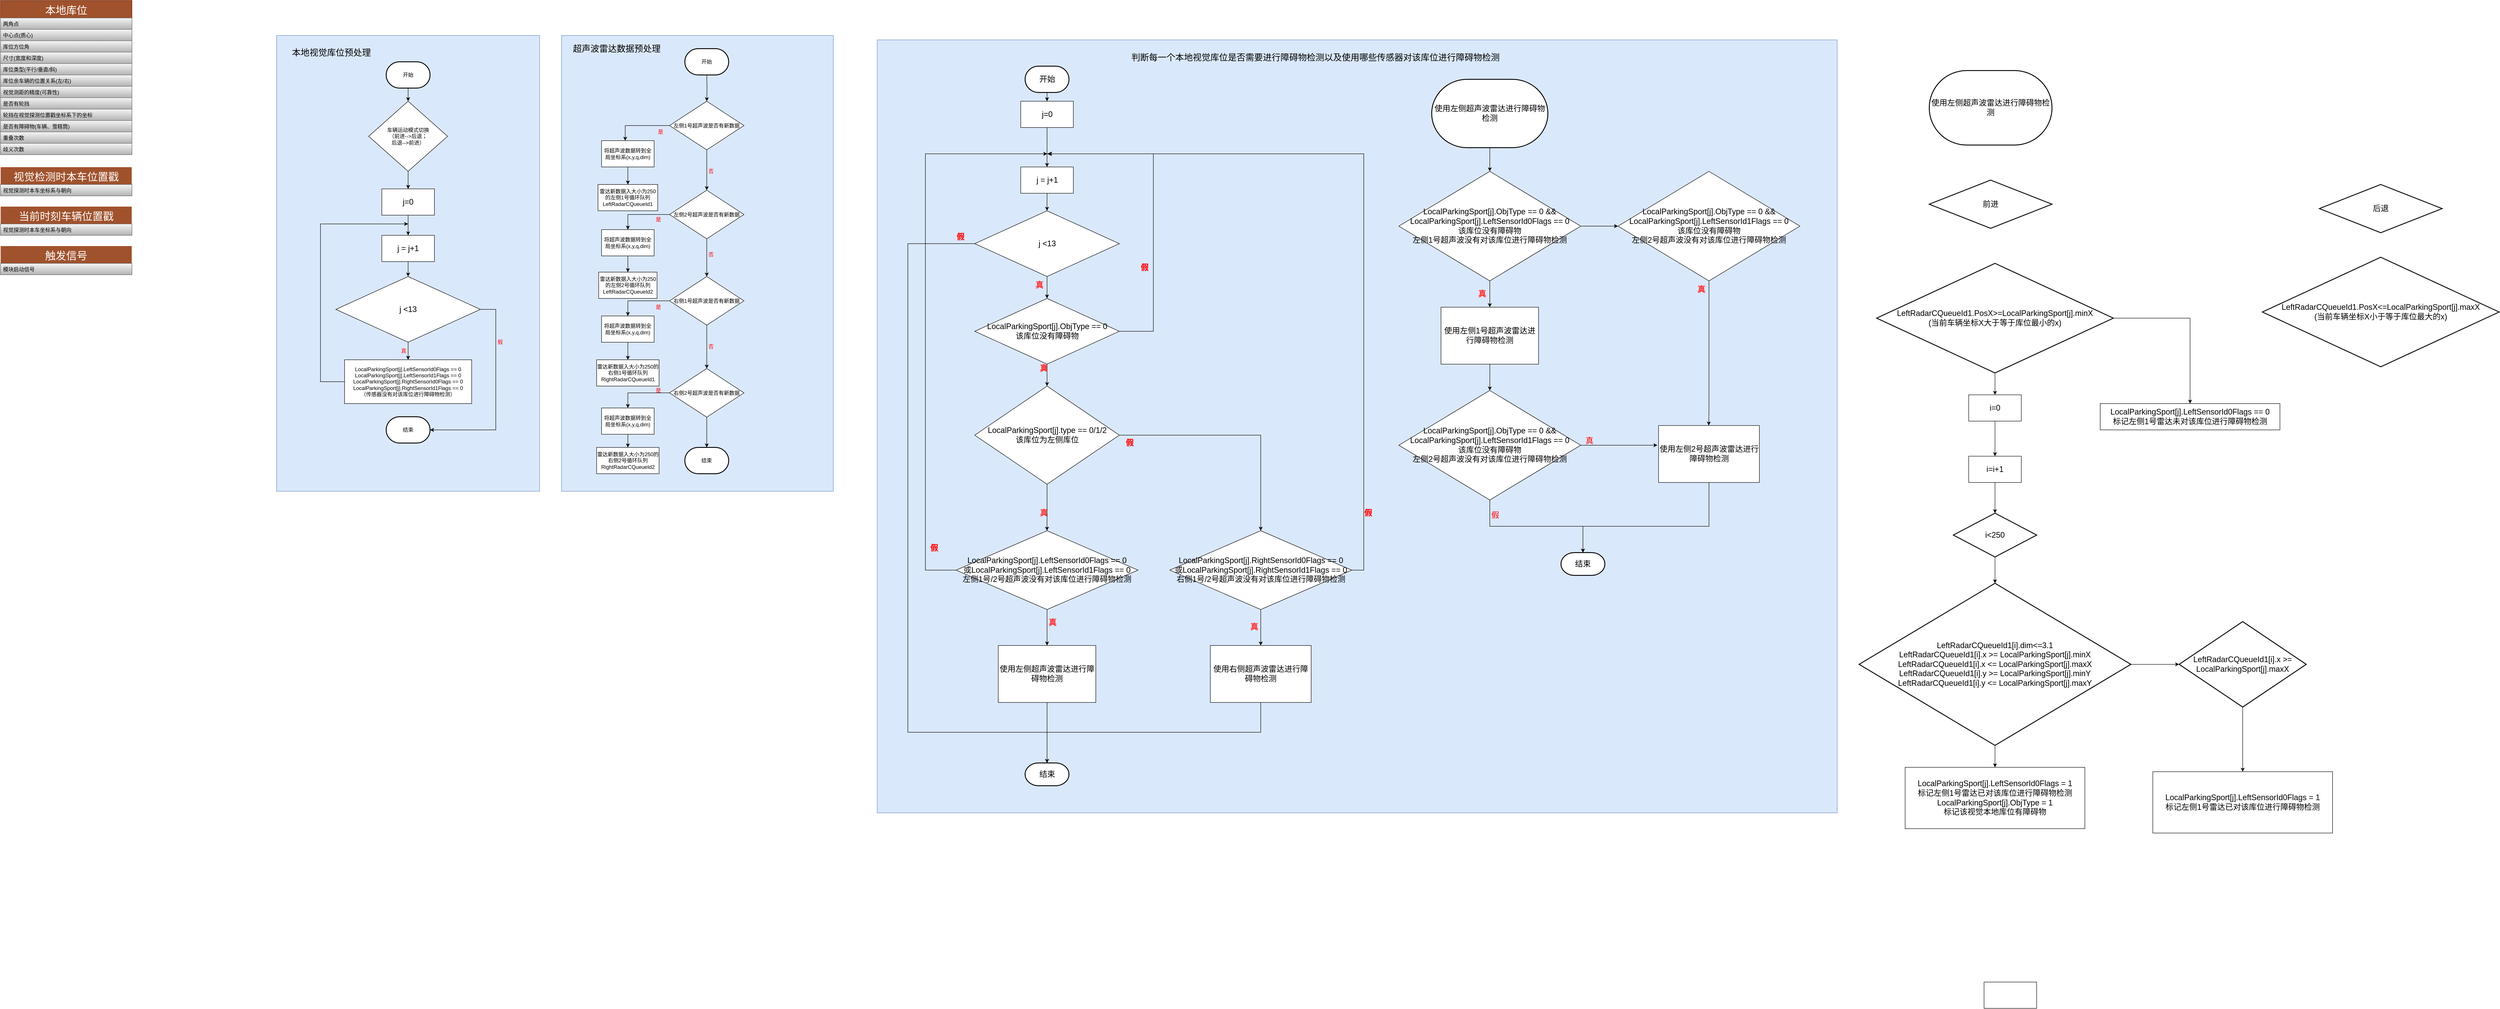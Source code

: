 <mxfile version="15.2.9" type="github">
  <diagram id="7hQzBCkBdU_H9w4rOh0N" name="第 1 页">
    <mxGraphModel dx="1997" dy="1017" grid="1" gridSize="10" guides="1" tooltips="1" connect="1" arrows="1" fold="1" page="1" pageScale="1" pageWidth="5000" pageHeight="1000" math="0" shadow="0">
      <root>
        <mxCell id="0" />
        <mxCell id="1" parent="0" />
        <mxCell id="37CJagWb4j1WNpY-bCI--20" value="" style="rounded=0;whiteSpace=wrap;html=1;fillColor=#dae8fc;strokeColor=#6c8ebf;" vertex="1" parent="1">
          <mxGeometry x="670" y="120" width="600" height="1040" as="geometry" />
        </mxCell>
        <mxCell id="VgWYN8n7LNtqtZWlq0ul-239" value="" style="rounded=0;whiteSpace=wrap;html=1;fontSize=18;fillColor=#dae8fc;strokeColor=#6c8ebf;" parent="1" vertex="1">
          <mxGeometry x="2040" y="130" width="2190" height="1764" as="geometry" />
        </mxCell>
        <mxCell id="jrK2h-31VooN953HkJox-1" value="本地库位" style="swimlane;fontStyle=0;childLayout=stackLayout;horizontal=1;startSize=40;horizontalStack=0;resizeParent=1;resizeParentMax=0;resizeLast=0;collapsible=1;marginBottom=0;fontSize=24;fillColor=#a0522d;strokeColor=#6D1F00;fontColor=#ffffff;" parent="1" vertex="1">
          <mxGeometry x="40" y="40" width="300" height="352" as="geometry" />
        </mxCell>
        <mxCell id="jrK2h-31VooN953HkJox-3" value="两角点" style="text;strokeColor=#666666;fillColor=#f5f5f5;align=left;verticalAlign=top;spacingLeft=4;spacingRight=4;overflow=hidden;rotatable=0;points=[[0,0.5],[1,0.5]];portConstraint=eastwest;gradientColor=#b3b3b3;" parent="jrK2h-31VooN953HkJox-1" vertex="1">
          <mxGeometry y="40" width="300" height="26" as="geometry" />
        </mxCell>
        <mxCell id="jrK2h-31VooN953HkJox-7" value="中心点(质心)" style="text;strokeColor=#666666;fillColor=#f5f5f5;align=left;verticalAlign=top;spacingLeft=4;spacingRight=4;overflow=hidden;rotatable=0;points=[[0,0.5],[1,0.5]];portConstraint=eastwest;gradientColor=#b3b3b3;" parent="jrK2h-31VooN953HkJox-1" vertex="1">
          <mxGeometry y="66" width="300" height="26" as="geometry" />
        </mxCell>
        <mxCell id="jrK2h-31VooN953HkJox-8" value="库位方位角" style="text;strokeColor=#666666;fillColor=#f5f5f5;align=left;verticalAlign=top;spacingLeft=4;spacingRight=4;overflow=hidden;rotatable=0;points=[[0,0.5],[1,0.5]];portConstraint=eastwest;gradientColor=#b3b3b3;" parent="jrK2h-31VooN953HkJox-1" vertex="1">
          <mxGeometry y="92" width="300" height="26" as="geometry" />
        </mxCell>
        <mxCell id="jrK2h-31VooN953HkJox-9" value="尺寸(宽度和深度)" style="text;strokeColor=#666666;fillColor=#f5f5f5;align=left;verticalAlign=top;spacingLeft=4;spacingRight=4;overflow=hidden;rotatable=0;points=[[0,0.5],[1,0.5]];portConstraint=eastwest;gradientColor=#b3b3b3;" parent="jrK2h-31VooN953HkJox-1" vertex="1">
          <mxGeometry y="118" width="300" height="26" as="geometry" />
        </mxCell>
        <mxCell id="jrK2h-31VooN953HkJox-10" value="库位类型(平行/垂直/斜)" style="text;strokeColor=#666666;fillColor=#f5f5f5;align=left;verticalAlign=top;spacingLeft=4;spacingRight=4;overflow=hidden;rotatable=0;points=[[0,0.5],[1,0.5]];portConstraint=eastwest;gradientColor=#b3b3b3;" parent="jrK2h-31VooN953HkJox-1" vertex="1">
          <mxGeometry y="144" width="300" height="26" as="geometry" />
        </mxCell>
        <mxCell id="jrK2h-31VooN953HkJox-11" value="库位余车辆的位置关系(左/右)" style="text;strokeColor=#666666;fillColor=#f5f5f5;align=left;verticalAlign=top;spacingLeft=4;spacingRight=4;overflow=hidden;rotatable=0;points=[[0,0.5],[1,0.5]];portConstraint=eastwest;gradientColor=#b3b3b3;" parent="jrK2h-31VooN953HkJox-1" vertex="1">
          <mxGeometry y="170" width="300" height="26" as="geometry" />
        </mxCell>
        <mxCell id="jrK2h-31VooN953HkJox-12" value="视觉测距的精度(可靠性)" style="text;strokeColor=#666666;fillColor=#f5f5f5;align=left;verticalAlign=top;spacingLeft=4;spacingRight=4;overflow=hidden;rotatable=0;points=[[0,0.5],[1,0.5]];portConstraint=eastwest;gradientColor=#b3b3b3;" parent="jrK2h-31VooN953HkJox-1" vertex="1">
          <mxGeometry y="196" width="300" height="26" as="geometry" />
        </mxCell>
        <mxCell id="jrK2h-31VooN953HkJox-13" value="是否有轮挡" style="text;strokeColor=#666666;fillColor=#f5f5f5;align=left;verticalAlign=top;spacingLeft=4;spacingRight=4;overflow=hidden;rotatable=0;points=[[0,0.5],[1,0.5]];portConstraint=eastwest;gradientColor=#b3b3b3;" parent="jrK2h-31VooN953HkJox-1" vertex="1">
          <mxGeometry y="222" width="300" height="26" as="geometry" />
        </mxCell>
        <mxCell id="jrK2h-31VooN953HkJox-14" value="轮挡在视觉探测位置戳坐标系下的坐标" style="text;strokeColor=#666666;fillColor=#f5f5f5;align=left;verticalAlign=top;spacingLeft=4;spacingRight=4;overflow=hidden;rotatable=0;points=[[0,0.5],[1,0.5]];portConstraint=eastwest;gradientColor=#b3b3b3;" parent="jrK2h-31VooN953HkJox-1" vertex="1">
          <mxGeometry y="248" width="300" height="26" as="geometry" />
        </mxCell>
        <mxCell id="jrK2h-31VooN953HkJox-15" value="是否有障碍物(车辆、雪糕筒)" style="text;strokeColor=#666666;fillColor=#f5f5f5;align=left;verticalAlign=top;spacingLeft=4;spacingRight=4;overflow=hidden;rotatable=0;points=[[0,0.5],[1,0.5]];portConstraint=eastwest;gradientColor=#b3b3b3;" parent="jrK2h-31VooN953HkJox-1" vertex="1">
          <mxGeometry y="274" width="300" height="26" as="geometry" />
        </mxCell>
        <mxCell id="jrK2h-31VooN953HkJox-16" value="重叠次数" style="text;strokeColor=#666666;fillColor=#f5f5f5;align=left;verticalAlign=top;spacingLeft=4;spacingRight=4;overflow=hidden;rotatable=0;points=[[0,0.5],[1,0.5]];portConstraint=eastwest;gradientColor=#b3b3b3;" parent="jrK2h-31VooN953HkJox-1" vertex="1">
          <mxGeometry y="300" width="300" height="26" as="geometry" />
        </mxCell>
        <mxCell id="jrK2h-31VooN953HkJox-4" value="歧义次数" style="text;strokeColor=#666666;fillColor=#f5f5f5;align=left;verticalAlign=top;spacingLeft=4;spacingRight=4;overflow=hidden;rotatable=0;points=[[0,0.5],[1,0.5]];portConstraint=eastwest;gradientColor=#b3b3b3;" parent="jrK2h-31VooN953HkJox-1" vertex="1">
          <mxGeometry y="326" width="300" height="26" as="geometry" />
        </mxCell>
        <mxCell id="jrK2h-31VooN953HkJox-17" value="视觉检测时本车位置戳" style="swimlane;fontStyle=0;childLayout=stackLayout;horizontal=1;startSize=40;horizontalStack=0;resizeParent=1;resizeParentMax=0;resizeLast=0;collapsible=1;marginBottom=0;fontSize=24;fillColor=#A0522D;strokeColor=#FFFFFF;fontColor=#FFFFFF;" parent="1" vertex="1">
          <mxGeometry x="40" y="420" width="300" height="66" as="geometry" />
        </mxCell>
        <mxCell id="jrK2h-31VooN953HkJox-18" value="视觉探测时本车坐标系与朝向" style="text;strokeColor=#666666;fillColor=#f5f5f5;align=left;verticalAlign=top;spacingLeft=4;spacingRight=4;overflow=hidden;rotatable=0;points=[[0,0.5],[1,0.5]];portConstraint=eastwest;gradientColor=#b3b3b3;" parent="jrK2h-31VooN953HkJox-17" vertex="1">
          <mxGeometry y="40" width="300" height="26" as="geometry" />
        </mxCell>
        <mxCell id="jrK2h-31VooN953HkJox-21" value="当前时刻车辆位置戳" style="swimlane;fontStyle=0;childLayout=stackLayout;horizontal=1;startSize=40;horizontalStack=0;resizeParent=1;resizeParentMax=0;resizeLast=0;collapsible=1;marginBottom=0;fontSize=24;fillColor=#A0522D;strokeColor=#FFFFFF;fontColor=#FFFFFF;" parent="1" vertex="1">
          <mxGeometry x="40" y="510" width="300" height="66" as="geometry" />
        </mxCell>
        <mxCell id="jrK2h-31VooN953HkJox-22" value="视觉探测时本车坐标系与朝向" style="text;strokeColor=#666666;fillColor=#f5f5f5;align=left;verticalAlign=top;spacingLeft=4;spacingRight=4;overflow=hidden;rotatable=0;points=[[0,0.5],[1,0.5]];portConstraint=eastwest;gradientColor=#b3b3b3;" parent="jrK2h-31VooN953HkJox-21" vertex="1">
          <mxGeometry y="40" width="300" height="26" as="geometry" />
        </mxCell>
        <mxCell id="jrK2h-31VooN953HkJox-23" value="触发信号" style="swimlane;fontStyle=0;childLayout=stackLayout;horizontal=1;startSize=40;horizontalStack=0;resizeParent=1;resizeParentMax=0;resizeLast=0;collapsible=1;marginBottom=0;fontSize=24;fillColor=#A0522D;strokeColor=#FFFFFF;fontColor=#FFFFFF;" parent="1" vertex="1">
          <mxGeometry x="40" y="600" width="300" height="66" as="geometry" />
        </mxCell>
        <mxCell id="jrK2h-31VooN953HkJox-24" value="模块启动信号" style="text;strokeColor=#666666;fillColor=#f5f5f5;align=left;verticalAlign=top;spacingLeft=4;spacingRight=4;overflow=hidden;rotatable=0;points=[[0,0.5],[1,0.5]];portConstraint=eastwest;gradientColor=#b3b3b3;" parent="jrK2h-31VooN953HkJox-23" vertex="1">
          <mxGeometry y="40" width="300" height="26" as="geometry" />
        </mxCell>
        <mxCell id="VgWYN8n7LNtqtZWlq0ul-52" value="" style="group" parent="1" vertex="1" connectable="0">
          <mxGeometry x="1320" y="120" width="620" height="1040" as="geometry" />
        </mxCell>
        <mxCell id="VgWYN8n7LNtqtZWlq0ul-50" value="" style="rounded=0;whiteSpace=wrap;html=1;fillColor=#dae8fc;strokeColor=#6c8ebf;" parent="VgWYN8n7LNtqtZWlq0ul-52" vertex="1">
          <mxGeometry width="620" height="1040" as="geometry" />
        </mxCell>
        <mxCell id="VgWYN8n7LNtqtZWlq0ul-49" value="" style="group" parent="VgWYN8n7LNtqtZWlq0ul-52" vertex="1" connectable="0">
          <mxGeometry x="70" y="30" width="346.25" height="970" as="geometry" />
        </mxCell>
        <mxCell id="VgWYN8n7LNtqtZWlq0ul-3" style="edgeStyle=orthogonalEdgeStyle;rounded=0;orthogonalLoop=1;jettySize=auto;html=1;" parent="VgWYN8n7LNtqtZWlq0ul-49" target="VgWYN8n7LNtqtZWlq0ul-2" edge="1">
          <mxGeometry relative="1" as="geometry">
            <mxPoint x="261.25" y="58" as="sourcePoint" />
          </mxGeometry>
        </mxCell>
        <mxCell id="VgWYN8n7LNtqtZWlq0ul-2" value="左侧1号超声波是否有新数据" style="rhombus;whiteSpace=wrap;html=1;" parent="VgWYN8n7LNtqtZWlq0ul-49" vertex="1">
          <mxGeometry x="176.25" y="120" width="170" height="111" as="geometry" />
        </mxCell>
        <mxCell id="VgWYN8n7LNtqtZWlq0ul-4" value="将超声波数据转到全局坐标系(x,y,q,dim)" style="rounded=0;whiteSpace=wrap;html=1;" parent="VgWYN8n7LNtqtZWlq0ul-49" vertex="1">
          <mxGeometry x="21.25" y="210" width="120" height="60" as="geometry" />
        </mxCell>
        <mxCell id="VgWYN8n7LNtqtZWlq0ul-5" style="edgeStyle=orthogonalEdgeStyle;rounded=0;orthogonalLoop=1;jettySize=auto;html=1;entryX=0.45;entryY=0.001;entryDx=0;entryDy=0;entryPerimeter=0;" parent="VgWYN8n7LNtqtZWlq0ul-49" source="VgWYN8n7LNtqtZWlq0ul-2" target="VgWYN8n7LNtqtZWlq0ul-4" edge="1">
          <mxGeometry relative="1" as="geometry" />
        </mxCell>
        <mxCell id="VgWYN8n7LNtqtZWlq0ul-12" value="左侧2号超声波是否有新数据" style="rhombus;whiteSpace=wrap;html=1;" parent="VgWYN8n7LNtqtZWlq0ul-49" vertex="1">
          <mxGeometry x="176.25" y="323" width="170" height="111" as="geometry" />
        </mxCell>
        <mxCell id="VgWYN8n7LNtqtZWlq0ul-16" style="edgeStyle=orthogonalEdgeStyle;rounded=0;orthogonalLoop=1;jettySize=auto;html=1;" parent="VgWYN8n7LNtqtZWlq0ul-49" source="VgWYN8n7LNtqtZWlq0ul-2" target="VgWYN8n7LNtqtZWlq0ul-12" edge="1">
          <mxGeometry relative="1" as="geometry" />
        </mxCell>
        <mxCell id="VgWYN8n7LNtqtZWlq0ul-14" value="将超声波数据转到全局坐标系(x,y,q,dim)" style="rounded=0;whiteSpace=wrap;html=1;" parent="VgWYN8n7LNtqtZWlq0ul-49" vertex="1">
          <mxGeometry x="21.25" y="413" width="120" height="60" as="geometry" />
        </mxCell>
        <mxCell id="VgWYN8n7LNtqtZWlq0ul-17" style="edgeStyle=orthogonalEdgeStyle;rounded=0;orthogonalLoop=1;jettySize=auto;html=1;entryX=0.5;entryY=0;entryDx=0;entryDy=0;" parent="VgWYN8n7LNtqtZWlq0ul-49" source="VgWYN8n7LNtqtZWlq0ul-12" target="VgWYN8n7LNtqtZWlq0ul-14" edge="1">
          <mxGeometry relative="1" as="geometry" />
        </mxCell>
        <mxCell id="VgWYN8n7LNtqtZWlq0ul-21" value="将超声波数据转到全局坐标系(x,y,q,dim)" style="rounded=0;whiteSpace=wrap;html=1;" parent="VgWYN8n7LNtqtZWlq0ul-49" vertex="1">
          <mxGeometry x="21.25" y="610" width="120" height="60" as="geometry" />
        </mxCell>
        <mxCell id="VgWYN8n7LNtqtZWlq0ul-23" value="右侧1号超声波是否有新数据" style="rhombus;whiteSpace=wrap;html=1;" parent="VgWYN8n7LNtqtZWlq0ul-49" vertex="1">
          <mxGeometry x="176.25" y="520" width="170" height="111" as="geometry" />
        </mxCell>
        <mxCell id="VgWYN8n7LNtqtZWlq0ul-24" style="edgeStyle=orthogonalEdgeStyle;rounded=0;orthogonalLoop=1;jettySize=auto;html=1;entryX=0.5;entryY=0;entryDx=0;entryDy=0;" parent="VgWYN8n7LNtqtZWlq0ul-49" source="VgWYN8n7LNtqtZWlq0ul-12" target="VgWYN8n7LNtqtZWlq0ul-23" edge="1">
          <mxGeometry relative="1" as="geometry" />
        </mxCell>
        <mxCell id="VgWYN8n7LNtqtZWlq0ul-19" style="edgeStyle=orthogonalEdgeStyle;rounded=0;orthogonalLoop=1;jettySize=auto;html=1;entryX=0.5;entryY=0;entryDx=0;entryDy=0;" parent="VgWYN8n7LNtqtZWlq0ul-49" source="VgWYN8n7LNtqtZWlq0ul-23" target="VgWYN8n7LNtqtZWlq0ul-21" edge="1">
          <mxGeometry relative="1" as="geometry" />
        </mxCell>
        <mxCell id="VgWYN8n7LNtqtZWlq0ul-28" value="将超声波数据转到全局坐标系(x,y,q,dim)" style="rounded=0;whiteSpace=wrap;html=1;" parent="VgWYN8n7LNtqtZWlq0ul-49" vertex="1">
          <mxGeometry x="21.25" y="820" width="120" height="60" as="geometry" />
        </mxCell>
        <mxCell id="VgWYN8n7LNtqtZWlq0ul-30" value="右侧2号超声波是否有新数据" style="rhombus;whiteSpace=wrap;html=1;" parent="VgWYN8n7LNtqtZWlq0ul-49" vertex="1">
          <mxGeometry x="176.25" y="730" width="170" height="111" as="geometry" />
        </mxCell>
        <mxCell id="VgWYN8n7LNtqtZWlq0ul-31" style="edgeStyle=orthogonalEdgeStyle;rounded=0;orthogonalLoop=1;jettySize=auto;html=1;entryX=0.5;entryY=0;entryDx=0;entryDy=0;" parent="VgWYN8n7LNtqtZWlq0ul-49" source="VgWYN8n7LNtqtZWlq0ul-23" target="VgWYN8n7LNtqtZWlq0ul-30" edge="1">
          <mxGeometry relative="1" as="geometry" />
        </mxCell>
        <mxCell id="VgWYN8n7LNtqtZWlq0ul-26" style="edgeStyle=orthogonalEdgeStyle;rounded=0;orthogonalLoop=1;jettySize=auto;html=1;entryX=0.5;entryY=0;entryDx=0;entryDy=0;" parent="VgWYN8n7LNtqtZWlq0ul-49" source="VgWYN8n7LNtqtZWlq0ul-30" target="VgWYN8n7LNtqtZWlq0ul-28" edge="1">
          <mxGeometry relative="1" as="geometry" />
        </mxCell>
        <mxCell id="VgWYN8n7LNtqtZWlq0ul-32" value="&lt;font color=&quot;#FF0000&quot;&gt;是&lt;/font&gt;" style="text;html=1;strokeColor=none;fillColor=none;align=center;verticalAlign=middle;whiteSpace=wrap;rounded=0;" parent="VgWYN8n7LNtqtZWlq0ul-49" vertex="1">
          <mxGeometry x="131.25" y="770" width="40" height="20" as="geometry" />
        </mxCell>
        <mxCell id="VgWYN8n7LNtqtZWlq0ul-34" value="&lt;font color=&quot;#FF0000&quot;&gt;是&lt;/font&gt;" style="text;html=1;strokeColor=none;fillColor=none;align=center;verticalAlign=middle;whiteSpace=wrap;rounded=0;" parent="VgWYN8n7LNtqtZWlq0ul-49" vertex="1">
          <mxGeometry x="131.25" y="580" width="40" height="20" as="geometry" />
        </mxCell>
        <mxCell id="VgWYN8n7LNtqtZWlq0ul-35" value="&lt;font color=&quot;#FF0000&quot;&gt;是&lt;/font&gt;" style="text;html=1;strokeColor=none;fillColor=none;align=center;verticalAlign=middle;whiteSpace=wrap;rounded=0;" parent="VgWYN8n7LNtqtZWlq0ul-49" vertex="1">
          <mxGeometry x="131.25" y="380" width="40" height="20" as="geometry" />
        </mxCell>
        <mxCell id="VgWYN8n7LNtqtZWlq0ul-36" value="&lt;font color=&quot;#FF0000&quot;&gt;是&lt;/font&gt;" style="text;html=1;strokeColor=none;fillColor=none;align=center;verticalAlign=middle;whiteSpace=wrap;rounded=0;" parent="VgWYN8n7LNtqtZWlq0ul-49" vertex="1">
          <mxGeometry x="136.25" y="180" width="40" height="20" as="geometry" />
        </mxCell>
        <mxCell id="VgWYN8n7LNtqtZWlq0ul-37" value="&lt;font color=&quot;#FF0000&quot;&gt;否&lt;/font&gt;" style="text;html=1;strokeColor=none;fillColor=none;align=center;verticalAlign=middle;whiteSpace=wrap;rounded=0;" parent="VgWYN8n7LNtqtZWlq0ul-49" vertex="1">
          <mxGeometry x="251.25" y="270" width="40" height="20" as="geometry" />
        </mxCell>
        <mxCell id="VgWYN8n7LNtqtZWlq0ul-38" value="&lt;font color=&quot;#FF0000&quot;&gt;否&lt;/font&gt;" style="text;html=1;strokeColor=none;fillColor=none;align=center;verticalAlign=middle;whiteSpace=wrap;rounded=0;" parent="VgWYN8n7LNtqtZWlq0ul-49" vertex="1">
          <mxGeometry x="251.25" y="460" width="40" height="20" as="geometry" />
        </mxCell>
        <mxCell id="VgWYN8n7LNtqtZWlq0ul-40" value="&lt;font color=&quot;#FF0000&quot;&gt;否&lt;/font&gt;" style="text;html=1;strokeColor=none;fillColor=none;align=center;verticalAlign=middle;whiteSpace=wrap;rounded=0;" parent="VgWYN8n7LNtqtZWlq0ul-49" vertex="1">
          <mxGeometry x="251.25" y="670" width="40" height="20" as="geometry" />
        </mxCell>
        <mxCell id="VgWYN8n7LNtqtZWlq0ul-43" value="结束" style="strokeWidth=2;html=1;shape=mxgraph.flowchart.terminator;whiteSpace=wrap;" parent="VgWYN8n7LNtqtZWlq0ul-49" vertex="1">
          <mxGeometry x="211.25" y="910" width="100" height="60" as="geometry" />
        </mxCell>
        <mxCell id="VgWYN8n7LNtqtZWlq0ul-48" style="edgeStyle=orthogonalEdgeStyle;rounded=0;orthogonalLoop=1;jettySize=auto;html=1;entryX=0.5;entryY=0;entryDx=0;entryDy=0;entryPerimeter=0;" parent="VgWYN8n7LNtqtZWlq0ul-49" source="VgWYN8n7LNtqtZWlq0ul-30" target="VgWYN8n7LNtqtZWlq0ul-43" edge="1">
          <mxGeometry relative="1" as="geometry" />
        </mxCell>
        <mxCell id="VgWYN8n7LNtqtZWlq0ul-46" value="开始" style="strokeWidth=2;html=1;shape=mxgraph.flowchart.terminator;whiteSpace=wrap;" parent="VgWYN8n7LNtqtZWlq0ul-49" vertex="1">
          <mxGeometry x="211.25" width="100" height="60" as="geometry" />
        </mxCell>
        <mxCell id="VgWYN8n7LNtqtZWlq0ul-51" value="&lt;font style=&quot;font-size: 20px&quot;&gt;超声波雷达数据预处理&lt;/font&gt;" style="text;html=1;strokeColor=none;fillColor=none;align=center;verticalAlign=middle;whiteSpace=wrap;rounded=0;fontSize=18;" parent="VgWYN8n7LNtqtZWlq0ul-49" vertex="1">
          <mxGeometry x="-58.75" y="-10" width="230" height="20" as="geometry" />
        </mxCell>
        <mxCell id="VgWYN8n7LNtqtZWlq0ul-15" value="雷达新数据入大小为250的左侧2号循环队列LeftRadarCQueueId2" style="rounded=0;whiteSpace=wrap;html=1;" parent="VgWYN8n7LNtqtZWlq0ul-49" vertex="1">
          <mxGeometry x="14.69" y="510" width="133.13" height="60" as="geometry" />
        </mxCell>
        <mxCell id="VgWYN8n7LNtqtZWlq0ul-13" value="" style="edgeStyle=orthogonalEdgeStyle;rounded=0;orthogonalLoop=1;jettySize=auto;html=1;" parent="VgWYN8n7LNtqtZWlq0ul-49" source="VgWYN8n7LNtqtZWlq0ul-14" target="VgWYN8n7LNtqtZWlq0ul-15" edge="1">
          <mxGeometry relative="1" as="geometry" />
        </mxCell>
        <mxCell id="VgWYN8n7LNtqtZWlq0ul-8" value="雷达新数据入大小为250的左侧1号循环队列LeftRadarCQueueId1" style="rounded=0;whiteSpace=wrap;html=1;" parent="VgWYN8n7LNtqtZWlq0ul-52" vertex="1">
          <mxGeometry x="83.13" y="340" width="136.25" height="60" as="geometry" />
        </mxCell>
        <mxCell id="VgWYN8n7LNtqtZWlq0ul-9" value="" style="edgeStyle=orthogonalEdgeStyle;rounded=0;orthogonalLoop=1;jettySize=auto;html=1;" parent="VgWYN8n7LNtqtZWlq0ul-52" source="VgWYN8n7LNtqtZWlq0ul-4" target="VgWYN8n7LNtqtZWlq0ul-8" edge="1">
          <mxGeometry relative="1" as="geometry" />
        </mxCell>
        <mxCell id="VgWYN8n7LNtqtZWlq0ul-22" value="雷达新数据入大小为250的右侧1号循环队列RightRadarCQueueId1" style="rounded=0;whiteSpace=wrap;html=1;" parent="VgWYN8n7LNtqtZWlq0ul-52" vertex="1">
          <mxGeometry x="80" y="740" width="142.5" height="60" as="geometry" />
        </mxCell>
        <mxCell id="VgWYN8n7LNtqtZWlq0ul-20" value="" style="edgeStyle=orthogonalEdgeStyle;rounded=0;orthogonalLoop=1;jettySize=auto;html=1;" parent="VgWYN8n7LNtqtZWlq0ul-52" source="VgWYN8n7LNtqtZWlq0ul-21" target="VgWYN8n7LNtqtZWlq0ul-22" edge="1">
          <mxGeometry relative="1" as="geometry" />
        </mxCell>
        <mxCell id="VgWYN8n7LNtqtZWlq0ul-29" value="雷达新数据入大小为250的右侧2号循环队列RightRadarCQueueId2" style="rounded=0;whiteSpace=wrap;html=1;" parent="VgWYN8n7LNtqtZWlq0ul-52" vertex="1">
          <mxGeometry x="80" y="940" width="142.5" height="60" as="geometry" />
        </mxCell>
        <mxCell id="VgWYN8n7LNtqtZWlq0ul-27" value="" style="edgeStyle=orthogonalEdgeStyle;rounded=0;orthogonalLoop=1;jettySize=auto;html=1;" parent="VgWYN8n7LNtqtZWlq0ul-52" source="VgWYN8n7LNtqtZWlq0ul-28" target="VgWYN8n7LNtqtZWlq0ul-29" edge="1">
          <mxGeometry relative="1" as="geometry" />
        </mxCell>
        <mxCell id="VgWYN8n7LNtqtZWlq0ul-61" value="" style="group" parent="1" vertex="1" connectable="0">
          <mxGeometry x="5650" y="622" width="40" height="20" as="geometry" />
        </mxCell>
        <mxCell id="VgWYN8n7LNtqtZWlq0ul-62" style="edgeStyle=orthogonalEdgeStyle;rounded=0;orthogonalLoop=1;jettySize=auto;html=1;entryX=0.5;entryY=0;entryDx=0;entryDy=0;entryPerimeter=0;fontSize=18;" parent="VgWYN8n7LNtqtZWlq0ul-61" edge="1">
          <mxGeometry relative="1" as="geometry" />
        </mxCell>
        <mxCell id="37CJagWb4j1WNpY-bCI--34" style="edgeStyle=orthogonalEdgeStyle;rounded=0;orthogonalLoop=1;jettySize=auto;html=1;exitX=1;exitY=0.5;exitDx=0;exitDy=0;exitPerimeter=0;entryX=0.5;entryY=0;entryDx=0;entryDy=0;fontSize=18;" edge="1" parent="1" source="VgWYN8n7LNtqtZWlq0ul-66" target="37CJagWb4j1WNpY-bCI--35">
          <mxGeometry relative="1" as="geometry">
            <mxPoint x="5030" y="960.0" as="targetPoint" />
          </mxGeometry>
        </mxCell>
        <mxCell id="37CJagWb4j1WNpY-bCI--40" style="edgeStyle=orthogonalEdgeStyle;rounded=0;orthogonalLoop=1;jettySize=auto;html=1;entryX=0.5;entryY=0;entryDx=0;entryDy=0;fontSize=18;" edge="1" parent="1" source="VgWYN8n7LNtqtZWlq0ul-66" target="VgWYN8n7LNtqtZWlq0ul-77">
          <mxGeometry relative="1" as="geometry" />
        </mxCell>
        <mxCell id="VgWYN8n7LNtqtZWlq0ul-66" value="LeftRadarCQueueId1.PosX&amp;gt;=LocalParkingSport[j].minX&lt;br&gt;(当前车辆坐标X大于等于库位最小的x)" style="strokeWidth=2;html=1;shape=mxgraph.flowchart.decision;whiteSpace=wrap;fontSize=18;" parent="1" vertex="1">
          <mxGeometry x="4320" y="640" width="540" height="250" as="geometry" />
        </mxCell>
        <mxCell id="37CJagWb4j1WNpY-bCI--37" style="edgeStyle=orthogonalEdgeStyle;rounded=0;orthogonalLoop=1;jettySize=auto;html=1;entryX=0.5;entryY=0;entryDx=0;entryDy=0;fontSize=18;" edge="1" parent="1" source="VgWYN8n7LNtqtZWlq0ul-77" target="37CJagWb4j1WNpY-bCI--36">
          <mxGeometry relative="1" as="geometry" />
        </mxCell>
        <mxCell id="VgWYN8n7LNtqtZWlq0ul-77" value="i=0" style="rounded=0;whiteSpace=wrap;html=1;fontSize=18;" parent="1" vertex="1">
          <mxGeometry x="4530" y="940" width="120" height="60" as="geometry" />
        </mxCell>
        <mxCell id="VgWYN8n7LNtqtZWlq0ul-116" style="edgeStyle=orthogonalEdgeStyle;rounded=0;orthogonalLoop=1;jettySize=auto;html=1;entryX=0.5;entryY=0;entryDx=0;entryDy=0;entryPerimeter=0;fontSize=18;" parent="1" source="VgWYN8n7LNtqtZWlq0ul-86" target="VgWYN8n7LNtqtZWlq0ul-99" edge="1">
          <mxGeometry relative="1" as="geometry" />
        </mxCell>
        <mxCell id="VgWYN8n7LNtqtZWlq0ul-86" value="i&amp;lt;250" style="strokeWidth=2;html=1;shape=mxgraph.flowchart.decision;whiteSpace=wrap;fontSize=18;" parent="1" vertex="1">
          <mxGeometry x="4495" y="1210" width="190" height="100" as="geometry" />
        </mxCell>
        <mxCell id="37CJagWb4j1WNpY-bCI--39" style="edgeStyle=orthogonalEdgeStyle;rounded=0;orthogonalLoop=1;jettySize=auto;html=1;entryX=0.5;entryY=0;entryDx=0;entryDy=0;fontSize=18;" edge="1" parent="1" source="VgWYN8n7LNtqtZWlq0ul-99" target="VgWYN8n7LNtqtZWlq0ul-129">
          <mxGeometry relative="1" as="geometry" />
        </mxCell>
        <mxCell id="37CJagWb4j1WNpY-bCI--43" style="edgeStyle=orthogonalEdgeStyle;rounded=0;orthogonalLoop=1;jettySize=auto;html=1;entryX=0;entryY=0.5;entryDx=0;entryDy=0;entryPerimeter=0;fontSize=18;" edge="1" parent="1" source="VgWYN8n7LNtqtZWlq0ul-99" target="37CJagWb4j1WNpY-bCI--41">
          <mxGeometry relative="1" as="geometry" />
        </mxCell>
        <mxCell id="VgWYN8n7LNtqtZWlq0ul-99" value="&lt;div&gt;LeftRadarCQueueId1[i].dim&amp;lt;=3.1&lt;/div&gt;&lt;div&gt;LeftRadarCQueueId1[i].x &amp;gt;= LocalParkingSport[j].minX&lt;br&gt;LeftRadarCQueueId1[i].x &amp;lt;= LocalParkingSport[j].maxX&lt;br&gt;LeftRadarCQueueId1[i].y &amp;gt;= LocalParkingSport[j].minY&lt;br&gt;LeftRadarCQueueId1[i].y &amp;lt;= LocalParkingSport[j].maxY&lt;/div&gt;" style="strokeWidth=2;html=1;shape=mxgraph.flowchart.decision;whiteSpace=wrap;fontSize=18;" parent="1" vertex="1">
          <mxGeometry x="4280" y="1370" width="620" height="370" as="geometry" />
        </mxCell>
        <mxCell id="VgWYN8n7LNtqtZWlq0ul-129" value="&lt;div&gt;&lt;div&gt;LocalParkingSport[j].LeftSensorId0Flags = 1&lt;/div&gt;&lt;div&gt;标记左侧1号雷达已对该库位进行障碍物检测&lt;br&gt;&lt;/div&gt;LocalParkingSport[j].ObjType = 1&lt;/div&gt;&lt;div&gt;标记该视觉本地库位有障碍物&lt;/div&gt;" style="rounded=0;whiteSpace=wrap;html=1;fontSize=18;" parent="1" vertex="1">
          <mxGeometry x="4385" y="1790" width="410" height="140" as="geometry" />
        </mxCell>
        <mxCell id="VgWYN8n7LNtqtZWlq0ul-238" value="" style="group" parent="1" vertex="1" connectable="0">
          <mxGeometry x="2110" y="190" width="1070" height="1642" as="geometry" />
        </mxCell>
        <mxCell id="VgWYN8n7LNtqtZWlq0ul-53" value="开始" style="strokeWidth=2;html=1;shape=mxgraph.flowchart.terminator;whiteSpace=wrap;fontSize=18;" parent="VgWYN8n7LNtqtZWlq0ul-238" vertex="1">
          <mxGeometry x="267.5" width="100" height="60" as="geometry" />
        </mxCell>
        <mxCell id="VgWYN8n7LNtqtZWlq0ul-122" value="j=0" style="rounded=0;whiteSpace=wrap;html=1;fontSize=18;" parent="VgWYN8n7LNtqtZWlq0ul-238" vertex="1">
          <mxGeometry x="257.5" y="80" width="120" height="60" as="geometry" />
        </mxCell>
        <mxCell id="VgWYN8n7LNtqtZWlq0ul-154" style="edgeStyle=orthogonalEdgeStyle;rounded=0;orthogonalLoop=1;jettySize=auto;html=1;entryX=0.5;entryY=0;entryDx=0;entryDy=0;fontSize=18;" parent="VgWYN8n7LNtqtZWlq0ul-238" source="VgWYN8n7LNtqtZWlq0ul-53" target="VgWYN8n7LNtqtZWlq0ul-122" edge="1">
          <mxGeometry relative="1" as="geometry" />
        </mxCell>
        <mxCell id="VgWYN8n7LNtqtZWlq0ul-131" value="&lt;div&gt;LocalParkingSport[j].ObjType == 0&lt;/div&gt;&lt;div&gt;该库位没有障碍物&lt;br&gt;&lt;/div&gt;" style="rhombus;whiteSpace=wrap;html=1;fontSize=18;" parent="VgWYN8n7LNtqtZWlq0ul-238" vertex="1">
          <mxGeometry x="152.5" y="530" width="330" height="150" as="geometry" />
        </mxCell>
        <mxCell id="VgWYN8n7LNtqtZWlq0ul-133" value="&lt;div&gt;LocalParkingSport[j].type == 0/1/2&lt;/div&gt;&lt;div&gt;该库位为左侧库位&lt;br&gt;&lt;/div&gt;" style="rhombus;whiteSpace=wrap;html=1;fontSize=18;" parent="VgWYN8n7LNtqtZWlq0ul-238" vertex="1">
          <mxGeometry x="152.5" y="730" width="330" height="224" as="geometry" />
        </mxCell>
        <mxCell id="VgWYN8n7LNtqtZWlq0ul-140" style="edgeStyle=orthogonalEdgeStyle;rounded=0;orthogonalLoop=1;jettySize=auto;html=1;entryX=0.5;entryY=0;entryDx=0;entryDy=0;fontSize=18;" parent="VgWYN8n7LNtqtZWlq0ul-238" source="VgWYN8n7LNtqtZWlq0ul-131" target="VgWYN8n7LNtqtZWlq0ul-133" edge="1">
          <mxGeometry relative="1" as="geometry" />
        </mxCell>
        <mxCell id="VgWYN8n7LNtqtZWlq0ul-139" style="edgeStyle=orthogonalEdgeStyle;rounded=0;orthogonalLoop=1;jettySize=auto;html=1;entryX=0.5;entryY=0;entryDx=0;entryDy=0;fontSize=18;" parent="VgWYN8n7LNtqtZWlq0ul-238" source="VgWYN8n7LNtqtZWlq0ul-137" target="VgWYN8n7LNtqtZWlq0ul-131" edge="1">
          <mxGeometry relative="1" as="geometry" />
        </mxCell>
        <mxCell id="VgWYN8n7LNtqtZWlq0ul-137" value="j &amp;lt;13" style="rhombus;whiteSpace=wrap;html=1;fontSize=18;" parent="VgWYN8n7LNtqtZWlq0ul-238" vertex="1">
          <mxGeometry x="152.5" y="330" width="330" height="150" as="geometry" />
        </mxCell>
        <mxCell id="VgWYN8n7LNtqtZWlq0ul-146" value="&lt;b&gt;&lt;font color=&quot;#FF3333&quot;&gt;真&lt;/font&gt;&lt;/b&gt;" style="text;html=1;strokeColor=none;fillColor=none;align=center;verticalAlign=middle;whiteSpace=wrap;rounded=0;fontSize=18;" parent="VgWYN8n7LNtqtZWlq0ul-238" vertex="1">
          <mxGeometry x="290" y="680" width="40" height="20" as="geometry" />
        </mxCell>
        <mxCell id="VgWYN8n7LNtqtZWlq0ul-147" value="&lt;b&gt;&lt;font color=&quot;#FF3333&quot;&gt;真&lt;/font&gt;&lt;/b&gt;" style="text;html=1;strokeColor=none;fillColor=none;align=center;verticalAlign=middle;whiteSpace=wrap;rounded=0;fontSize=18;" parent="VgWYN8n7LNtqtZWlq0ul-238" vertex="1">
          <mxGeometry x="290" y="990" width="40" height="60" as="geometry" />
        </mxCell>
        <mxCell id="VgWYN8n7LNtqtZWlq0ul-148" value="&lt;b&gt;&lt;font color=&quot;#FF3333&quot;&gt;真&lt;/font&gt;&lt;/b&gt;" style="text;html=1;strokeColor=none;fillColor=none;align=center;verticalAlign=middle;whiteSpace=wrap;rounded=0;fontSize=18;" parent="VgWYN8n7LNtqtZWlq0ul-238" vertex="1">
          <mxGeometry x="280" y="490" width="40" height="20" as="geometry" />
        </mxCell>
        <mxCell id="VgWYN8n7LNtqtZWlq0ul-151" value="&lt;b&gt;&lt;font color=&quot;#FF3333&quot;&gt;真&lt;/font&gt;&lt;/b&gt;" style="text;html=1;strokeColor=none;fillColor=none;align=center;verticalAlign=middle;whiteSpace=wrap;rounded=0;fontSize=18;" parent="VgWYN8n7LNtqtZWlq0ul-238" vertex="1">
          <mxGeometry x="290" y="680" width="40" height="20" as="geometry" />
        </mxCell>
        <mxCell id="VgWYN8n7LNtqtZWlq0ul-153" value="&lt;b&gt;&lt;font color=&quot;#FF0000&quot;&gt;假&lt;/font&gt;&lt;/b&gt;" style="text;html=1;strokeColor=none;fillColor=none;align=center;verticalAlign=middle;whiteSpace=wrap;rounded=0;fontSize=18;" parent="VgWYN8n7LNtqtZWlq0ul-238" vertex="1">
          <mxGeometry x="486.24" y="820" width="40" height="80" as="geometry" />
        </mxCell>
        <mxCell id="VgWYN8n7LNtqtZWlq0ul-158" style="edgeStyle=orthogonalEdgeStyle;rounded=0;orthogonalLoop=1;jettySize=auto;html=1;entryX=0.5;entryY=0;entryDx=0;entryDy=0;fontSize=18;" parent="VgWYN8n7LNtqtZWlq0ul-238" source="VgWYN8n7LNtqtZWlq0ul-156" target="VgWYN8n7LNtqtZWlq0ul-137" edge="1">
          <mxGeometry relative="1" as="geometry" />
        </mxCell>
        <mxCell id="VgWYN8n7LNtqtZWlq0ul-156" value="j = j+1" style="rounded=0;whiteSpace=wrap;html=1;fontSize=18;" parent="VgWYN8n7LNtqtZWlq0ul-238" vertex="1">
          <mxGeometry x="257.51" y="230" width="120" height="60" as="geometry" />
        </mxCell>
        <mxCell id="VgWYN8n7LNtqtZWlq0ul-237" value="" style="edgeStyle=orthogonalEdgeStyle;rounded=0;orthogonalLoop=1;jettySize=auto;html=1;fontSize=18;" parent="VgWYN8n7LNtqtZWlq0ul-238" source="VgWYN8n7LNtqtZWlq0ul-122" target="VgWYN8n7LNtqtZWlq0ul-156" edge="1">
          <mxGeometry relative="1" as="geometry" />
        </mxCell>
        <mxCell id="VgWYN8n7LNtqtZWlq0ul-160" style="edgeStyle=orthogonalEdgeStyle;rounded=0;orthogonalLoop=1;jettySize=auto;html=1;fontSize=18;" parent="VgWYN8n7LNtqtZWlq0ul-238" source="VgWYN8n7LNtqtZWlq0ul-131" edge="1">
          <mxGeometry x="70" y="170" as="geometry">
            <mxPoint x="318" y="200" as="targetPoint" />
            <Array as="points">
              <mxPoint x="560" y="605" />
              <mxPoint x="560" y="200" />
              <mxPoint x="318" y="200" />
            </Array>
          </mxGeometry>
        </mxCell>
        <mxCell id="VgWYN8n7LNtqtZWlq0ul-150" value="&lt;b&gt;&lt;font color=&quot;#FF0000&quot;&gt;假&lt;/font&gt;&lt;/b&gt;" style="text;html=1;strokeColor=none;fillColor=none;align=center;verticalAlign=middle;whiteSpace=wrap;rounded=0;fontSize=18;" parent="VgWYN8n7LNtqtZWlq0ul-238" vertex="1">
          <mxGeometry x="520" y="450" width="40" height="20" as="geometry" />
        </mxCell>
        <mxCell id="VgWYN8n7LNtqtZWlq0ul-207" value="使用左侧超声波雷达进行障碍物检测" style="rounded=0;whiteSpace=wrap;html=1;fontSize=18;" parent="VgWYN8n7LNtqtZWlq0ul-238" vertex="1">
          <mxGeometry x="206.25" y="1322" width="222.5" height="130" as="geometry" />
        </mxCell>
        <mxCell id="VgWYN8n7LNtqtZWlq0ul-208" value="使用右侧超声波雷达进行障碍物检测" style="rounded=0;whiteSpace=wrap;html=1;fontSize=18;" parent="VgWYN8n7LNtqtZWlq0ul-238" vertex="1">
          <mxGeometry x="690" y="1322" width="230" height="130" as="geometry" />
        </mxCell>
        <mxCell id="VgWYN8n7LNtqtZWlq0ul-214" value="结束" style="strokeWidth=2;html=1;shape=mxgraph.flowchart.terminator;whiteSpace=wrap;fontSize=18;" parent="VgWYN8n7LNtqtZWlq0ul-238" vertex="1">
          <mxGeometry x="267.51" y="1590" width="100" height="52" as="geometry" />
        </mxCell>
        <mxCell id="VgWYN8n7LNtqtZWlq0ul-217" style="edgeStyle=orthogonalEdgeStyle;rounded=0;orthogonalLoop=1;jettySize=auto;html=1;fontSize=18;entryX=0.5;entryY=0;entryDx=0;entryDy=0;entryPerimeter=0;" parent="VgWYN8n7LNtqtZWlq0ul-238" source="VgWYN8n7LNtqtZWlq0ul-137" target="VgWYN8n7LNtqtZWlq0ul-214" edge="1">
          <mxGeometry relative="1" as="geometry">
            <mxPoint x="410" y="1670" as="targetPoint" />
            <Array as="points">
              <mxPoint y="405" />
              <mxPoint y="1520" />
              <mxPoint x="318" y="1520" />
            </Array>
          </mxGeometry>
        </mxCell>
        <mxCell id="VgWYN8n7LNtqtZWlq0ul-215" style="edgeStyle=orthogonalEdgeStyle;rounded=0;orthogonalLoop=1;jettySize=auto;html=1;entryX=0.5;entryY=0;entryDx=0;entryDy=0;entryPerimeter=0;fontSize=18;" parent="VgWYN8n7LNtqtZWlq0ul-238" source="VgWYN8n7LNtqtZWlq0ul-207" target="VgWYN8n7LNtqtZWlq0ul-214" edge="1">
          <mxGeometry relative="1" as="geometry">
            <Array as="points">
              <mxPoint x="318" y="1520" />
              <mxPoint x="318" y="1520" />
            </Array>
          </mxGeometry>
        </mxCell>
        <mxCell id="VgWYN8n7LNtqtZWlq0ul-216" style="edgeStyle=orthogonalEdgeStyle;rounded=0;orthogonalLoop=1;jettySize=auto;html=1;fontSize=18;entryX=0.5;entryY=0;entryDx=0;entryDy=0;entryPerimeter=0;" parent="VgWYN8n7LNtqtZWlq0ul-238" source="VgWYN8n7LNtqtZWlq0ul-208" target="VgWYN8n7LNtqtZWlq0ul-214" edge="1">
          <mxGeometry relative="1" as="geometry">
            <mxPoint x="506" y="1690" as="targetPoint" />
            <Array as="points">
              <mxPoint x="805" y="1520" />
              <mxPoint x="318" y="1520" />
            </Array>
          </mxGeometry>
        </mxCell>
        <mxCell id="VgWYN8n7LNtqtZWlq0ul-218" value="&lt;b&gt;&lt;font color=&quot;#FF0000&quot;&gt;假&lt;/font&gt;&lt;/b&gt;" style="text;html=1;strokeColor=none;fillColor=none;align=center;verticalAlign=middle;whiteSpace=wrap;rounded=0;fontSize=18;" parent="VgWYN8n7LNtqtZWlq0ul-238" vertex="1">
          <mxGeometry x="100" y="350" width="40" height="80" as="geometry" />
        </mxCell>
        <mxCell id="VgWYN8n7LNtqtZWlq0ul-221" style="edgeStyle=orthogonalEdgeStyle;rounded=0;orthogonalLoop=1;jettySize=auto;html=1;fontSize=18;" parent="VgWYN8n7LNtqtZWlq0ul-238" source="VgWYN8n7LNtqtZWlq0ul-219" target="VgWYN8n7LNtqtZWlq0ul-207" edge="1">
          <mxGeometry relative="1" as="geometry" />
        </mxCell>
        <mxCell id="VgWYN8n7LNtqtZWlq0ul-235" style="edgeStyle=orthogonalEdgeStyle;rounded=0;orthogonalLoop=1;jettySize=auto;html=1;exitX=0;exitY=0.5;exitDx=0;exitDy=0;fontSize=18;" parent="VgWYN8n7LNtqtZWlq0ul-238" source="VgWYN8n7LNtqtZWlq0ul-219" edge="1">
          <mxGeometry relative="1" as="geometry">
            <mxPoint x="318" y="200" as="targetPoint" />
            <Array as="points">
              <mxPoint x="40" y="1150" />
              <mxPoint x="40" y="200" />
            </Array>
          </mxGeometry>
        </mxCell>
        <mxCell id="VgWYN8n7LNtqtZWlq0ul-219" value="&lt;div&gt;LocalParkingSport[j].LeftSensorId0Flags == 0&lt;/div&gt;&lt;div&gt;或LocalParkingSport[j].LeftSensorId1Flags == 0&lt;/div&gt;&lt;div&gt;左侧1号/2号超声波没有对该库位进行障碍物检测&lt;br&gt;&lt;/div&gt;" style="rhombus;whiteSpace=wrap;html=1;fontSize=18;" parent="VgWYN8n7LNtqtZWlq0ul-238" vertex="1">
          <mxGeometry x="110" y="1060" width="415" height="180" as="geometry" />
        </mxCell>
        <mxCell id="VgWYN8n7LNtqtZWlq0ul-220" style="edgeStyle=orthogonalEdgeStyle;rounded=0;orthogonalLoop=1;jettySize=auto;html=1;entryX=0.5;entryY=0;entryDx=0;entryDy=0;fontSize=18;" parent="VgWYN8n7LNtqtZWlq0ul-238" source="VgWYN8n7LNtqtZWlq0ul-133" target="VgWYN8n7LNtqtZWlq0ul-219" edge="1">
          <mxGeometry relative="1" as="geometry" />
        </mxCell>
        <mxCell id="VgWYN8n7LNtqtZWlq0ul-229" style="edgeStyle=orthogonalEdgeStyle;rounded=0;orthogonalLoop=1;jettySize=auto;html=1;entryX=0.5;entryY=0;entryDx=0;entryDy=0;fontSize=18;" parent="VgWYN8n7LNtqtZWlq0ul-238" source="VgWYN8n7LNtqtZWlq0ul-222" target="VgWYN8n7LNtqtZWlq0ul-208" edge="1">
          <mxGeometry relative="1" as="geometry" />
        </mxCell>
        <mxCell id="VgWYN8n7LNtqtZWlq0ul-232" style="edgeStyle=orthogonalEdgeStyle;rounded=0;orthogonalLoop=1;jettySize=auto;html=1;fontSize=18;" parent="VgWYN8n7LNtqtZWlq0ul-238" source="VgWYN8n7LNtqtZWlq0ul-222" edge="1">
          <mxGeometry relative="1" as="geometry">
            <mxPoint x="320" y="200" as="targetPoint" />
            <Array as="points">
              <mxPoint x="1040" y="1150" />
              <mxPoint x="1040" y="200" />
            </Array>
          </mxGeometry>
        </mxCell>
        <mxCell id="VgWYN8n7LNtqtZWlq0ul-222" value="&lt;div&gt;LocalParkingSport[j].RightSensorId0Flags == 0&lt;/div&gt;&lt;div&gt;或LocalParkingSport[j].RightSensorId1Flags == 0&lt;/div&gt;&lt;div&gt;右侧1号/2号超声波没有对该库位进行障碍物检测&lt;br&gt;&lt;/div&gt;" style="rhombus;whiteSpace=wrap;html=1;fontSize=18;" parent="VgWYN8n7LNtqtZWlq0ul-238" vertex="1">
          <mxGeometry x="597.5" y="1060" width="415" height="180" as="geometry" />
        </mxCell>
        <mxCell id="VgWYN8n7LNtqtZWlq0ul-225" style="edgeStyle=orthogonalEdgeStyle;rounded=0;orthogonalLoop=1;jettySize=auto;html=1;fontSize=18;entryX=0.5;entryY=0;entryDx=0;entryDy=0;" parent="VgWYN8n7LNtqtZWlq0ul-238" source="VgWYN8n7LNtqtZWlq0ul-133" target="VgWYN8n7LNtqtZWlq0ul-222" edge="1">
          <mxGeometry relative="1" as="geometry">
            <mxPoint x="640" y="842" as="targetPoint" />
          </mxGeometry>
        </mxCell>
        <mxCell id="VgWYN8n7LNtqtZWlq0ul-230" value="&lt;b&gt;&lt;font color=&quot;#FF3333&quot;&gt;真&lt;/font&gt;&lt;/b&gt;" style="text;html=1;strokeColor=none;fillColor=none;align=center;verticalAlign=middle;whiteSpace=wrap;rounded=0;fontSize=18;" parent="VgWYN8n7LNtqtZWlq0ul-238" vertex="1">
          <mxGeometry x="310" y="1240" width="40" height="60" as="geometry" />
        </mxCell>
        <mxCell id="VgWYN8n7LNtqtZWlq0ul-231" value="&lt;b&gt;&lt;font color=&quot;#FF3333&quot;&gt;真&lt;/font&gt;&lt;/b&gt;" style="text;html=1;strokeColor=none;fillColor=none;align=center;verticalAlign=middle;whiteSpace=wrap;rounded=0;fontSize=18;" parent="VgWYN8n7LNtqtZWlq0ul-238" vertex="1">
          <mxGeometry x="770" y="1250" width="40" height="60" as="geometry" />
        </mxCell>
        <mxCell id="VgWYN8n7LNtqtZWlq0ul-233" value="&lt;b&gt;&lt;font color=&quot;#FF0000&quot;&gt;假&lt;/font&gt;&lt;/b&gt;" style="text;html=1;strokeColor=none;fillColor=none;align=center;verticalAlign=middle;whiteSpace=wrap;rounded=0;fontSize=18;" parent="VgWYN8n7LNtqtZWlq0ul-238" vertex="1">
          <mxGeometry x="1030" y="980" width="40" height="80" as="geometry" />
        </mxCell>
        <mxCell id="VgWYN8n7LNtqtZWlq0ul-236" value="&lt;b&gt;&lt;font color=&quot;#FF0000&quot;&gt;假&lt;/font&gt;&lt;/b&gt;" style="text;html=1;strokeColor=none;fillColor=none;align=center;verticalAlign=middle;whiteSpace=wrap;rounded=0;fontSize=18;" parent="VgWYN8n7LNtqtZWlq0ul-238" vertex="1">
          <mxGeometry x="40" y="1060" width="40" height="80" as="geometry" />
        </mxCell>
        <mxCell id="37CJagWb4j1WNpY-bCI--7" style="edgeStyle=orthogonalEdgeStyle;rounded=0;orthogonalLoop=1;jettySize=auto;html=1;entryX=0.5;entryY=0;entryDx=0;entryDy=0;" edge="1" parent="1" source="37CJagWb4j1WNpY-bCI--1" target="37CJagWb4j1WNpY-bCI--2">
          <mxGeometry relative="1" as="geometry" />
        </mxCell>
        <mxCell id="37CJagWb4j1WNpY-bCI--1" value="开始" style="strokeWidth=2;html=1;shape=mxgraph.flowchart.terminator;whiteSpace=wrap;" vertex="1" parent="1">
          <mxGeometry x="920" y="180" width="100" height="60" as="geometry" />
        </mxCell>
        <mxCell id="37CJagWb4j1WNpY-bCI--8" style="edgeStyle=orthogonalEdgeStyle;rounded=0;orthogonalLoop=1;jettySize=auto;html=1;entryX=0.5;entryY=0;entryDx=0;entryDy=0;" edge="1" parent="1" source="37CJagWb4j1WNpY-bCI--2" target="37CJagWb4j1WNpY-bCI--4">
          <mxGeometry relative="1" as="geometry" />
        </mxCell>
        <mxCell id="37CJagWb4j1WNpY-bCI--2" value="车辆运动模式切换&lt;br&gt;（前进--&amp;gt;后退；&lt;br&gt;后退--&amp;gt;前进）" style="rhombus;whiteSpace=wrap;html=1;" vertex="1" parent="1">
          <mxGeometry x="880" y="270" width="180" height="160" as="geometry" />
        </mxCell>
        <mxCell id="37CJagWb4j1WNpY-bCI--13" style="edgeStyle=orthogonalEdgeStyle;rounded=0;orthogonalLoop=1;jettySize=auto;html=1;" edge="1" parent="1" source="37CJagWb4j1WNpY-bCI--3">
          <mxGeometry relative="1" as="geometry">
            <mxPoint x="970" y="550" as="targetPoint" />
            <Array as="points">
              <mxPoint x="770" y="910" />
              <mxPoint x="770" y="550" />
            </Array>
          </mxGeometry>
        </mxCell>
        <mxCell id="37CJagWb4j1WNpY-bCI--3" value="LocalParkingSport[j].LeftSensorId0Flags == 0&lt;br&gt;LocalParkingSport[j].LeftSensorId1Flags == 0&lt;br&gt;LocalParkingSport[j].RightSensorId0Flags == 0&lt;br&gt;&lt;div&gt;LocalParkingSport[j].RightSensorId1Flags == 0&lt;/div&gt;&lt;div&gt;（传感器没有对该库位进行障碍物检测）&lt;br&gt;&lt;/div&gt;" style="rounded=0;whiteSpace=wrap;html=1;" vertex="1" parent="1">
          <mxGeometry x="825" y="860" width="290" height="100" as="geometry" />
        </mxCell>
        <mxCell id="37CJagWb4j1WNpY-bCI--9" style="edgeStyle=orthogonalEdgeStyle;rounded=0;orthogonalLoop=1;jettySize=auto;html=1;entryX=0.5;entryY=0;entryDx=0;entryDy=0;" edge="1" parent="1" source="37CJagWb4j1WNpY-bCI--4" target="37CJagWb4j1WNpY-bCI--5">
          <mxGeometry relative="1" as="geometry" />
        </mxCell>
        <mxCell id="37CJagWb4j1WNpY-bCI--4" value="j=0" style="rounded=0;whiteSpace=wrap;html=1;fontSize=18;" vertex="1" parent="1">
          <mxGeometry x="910" y="470" width="120" height="60" as="geometry" />
        </mxCell>
        <mxCell id="37CJagWb4j1WNpY-bCI--10" style="edgeStyle=orthogonalEdgeStyle;rounded=0;orthogonalLoop=1;jettySize=auto;html=1;entryX=0.5;entryY=0;entryDx=0;entryDy=0;" edge="1" parent="1" source="37CJagWb4j1WNpY-bCI--5" target="37CJagWb4j1WNpY-bCI--6">
          <mxGeometry relative="1" as="geometry" />
        </mxCell>
        <mxCell id="37CJagWb4j1WNpY-bCI--5" value="j = j+1" style="rounded=0;whiteSpace=wrap;html=1;fontSize=18;" vertex="1" parent="1">
          <mxGeometry x="910" y="576" width="120" height="60" as="geometry" />
        </mxCell>
        <mxCell id="37CJagWb4j1WNpY-bCI--11" style="edgeStyle=orthogonalEdgeStyle;rounded=0;orthogonalLoop=1;jettySize=auto;html=1;entryX=0.5;entryY=0;entryDx=0;entryDy=0;" edge="1" parent="1" source="37CJagWb4j1WNpY-bCI--6" target="37CJagWb4j1WNpY-bCI--3">
          <mxGeometry relative="1" as="geometry" />
        </mxCell>
        <mxCell id="37CJagWb4j1WNpY-bCI--16" style="edgeStyle=orthogonalEdgeStyle;rounded=0;orthogonalLoop=1;jettySize=auto;html=1;entryX=1;entryY=0.5;entryDx=0;entryDy=0;entryPerimeter=0;" edge="1" parent="1" source="37CJagWb4j1WNpY-bCI--6" target="37CJagWb4j1WNpY-bCI--12">
          <mxGeometry relative="1" as="geometry">
            <Array as="points">
              <mxPoint x="1170" y="745" />
              <mxPoint x="1170" y="1020" />
            </Array>
          </mxGeometry>
        </mxCell>
        <mxCell id="37CJagWb4j1WNpY-bCI--6" value="j &amp;lt;13" style="rhombus;whiteSpace=wrap;html=1;fontSize=18;" vertex="1" parent="1">
          <mxGeometry x="805" y="670" width="330" height="150" as="geometry" />
        </mxCell>
        <mxCell id="37CJagWb4j1WNpY-bCI--12" value="结束" style="strokeWidth=2;html=1;shape=mxgraph.flowchart.terminator;whiteSpace=wrap;" vertex="1" parent="1">
          <mxGeometry x="920" y="990" width="100" height="60" as="geometry" />
        </mxCell>
        <mxCell id="37CJagWb4j1WNpY-bCI--17" value="&lt;font color=&quot;#FF0000&quot;&gt;真&lt;/font&gt;" style="text;html=1;strokeColor=none;fillColor=none;align=center;verticalAlign=middle;whiteSpace=wrap;rounded=0;" vertex="1" parent="1">
          <mxGeometry x="940" y="830" width="40" height="20" as="geometry" />
        </mxCell>
        <mxCell id="37CJagWb4j1WNpY-bCI--19" value="&lt;font color=&quot;#FF0000&quot;&gt;假&lt;/font&gt;" style="text;html=1;strokeColor=none;fillColor=none;align=center;verticalAlign=middle;whiteSpace=wrap;rounded=0;" vertex="1" parent="1">
          <mxGeometry x="1160" y="800" width="40" height="40" as="geometry" />
        </mxCell>
        <mxCell id="37CJagWb4j1WNpY-bCI--21" value="&lt;font style=&quot;font-size: 20px&quot;&gt;本地&lt;/font&gt;&lt;font style=&quot;font-size: 20px&quot;&gt;&lt;font style=&quot;font-size: 20px&quot;&gt;视觉&lt;/font&gt;库位预处理&lt;/font&gt;" style="text;html=1;strokeColor=none;fillColor=none;align=center;verticalAlign=middle;whiteSpace=wrap;rounded=0;" vertex="1" parent="1">
          <mxGeometry x="670" y="120" width="250" height="76" as="geometry" />
        </mxCell>
        <mxCell id="37CJagWb4j1WNpY-bCI--22" value="&lt;div&gt;&lt;font style=&quot;font-size: 20px&quot;&gt;判断每一个本地视觉库位是否需要进行障碍物检测以及使用哪些传感器对该库位进行障碍物检测&lt;/font&gt;&lt;/div&gt;" style="text;html=1;strokeColor=none;fillColor=none;align=center;verticalAlign=middle;whiteSpace=wrap;rounded=0;" vertex="1" parent="1">
          <mxGeometry x="2460" y="98" width="1160" height="142" as="geometry" />
        </mxCell>
        <mxCell id="37CJagWb4j1WNpY-bCI--26" value="" style="group" vertex="1" connectable="0" parent="1">
          <mxGeometry x="3230" y="220" width="915" height="1132" as="geometry" />
        </mxCell>
        <mxCell id="VgWYN8n7LNtqtZWlq0ul-242" value="&lt;div&gt;&lt;div&gt;LocalParkingSport[j].ObjType == 0 &amp;amp;&amp;amp;&lt;br&gt;&lt;/div&gt;LocalParkingSport[j].LeftSensorId0Flags == 0&lt;/div&gt;&lt;div&gt;该库位没有障碍物&lt;br&gt;左侧1号超声波没有对该库位进行障碍物检测&lt;br&gt;&lt;/div&gt;" style="rhombus;whiteSpace=wrap;html=1;fontSize=18;" parent="37CJagWb4j1WNpY-bCI--26" vertex="1">
          <mxGeometry y="210" width="415" height="250" as="geometry" />
        </mxCell>
        <mxCell id="VgWYN8n7LNtqtZWlq0ul-243" value="&lt;div&gt;&lt;div&gt;LocalParkingSport[j].ObjType == 0 &amp;amp;&amp;amp;&lt;br&gt;&lt;/div&gt;LocalParkingSport[j].LeftSensorId1Flags == 0&lt;/div&gt;&lt;div&gt;该库位没有障碍物&lt;br&gt;左侧2号超声波没有对该库位进行障碍物检测&lt;br&gt;&lt;/div&gt;" style="rhombus;whiteSpace=wrap;html=1;fontSize=18;" parent="37CJagWb4j1WNpY-bCI--26" vertex="1">
          <mxGeometry x="500" y="210" width="415" height="250" as="geometry" />
        </mxCell>
        <mxCell id="VgWYN8n7LNtqtZWlq0ul-250" style="edgeStyle=orthogonalEdgeStyle;rounded=0;orthogonalLoop=1;jettySize=auto;html=1;entryX=0;entryY=0.5;entryDx=0;entryDy=0;fontSize=18;" parent="37CJagWb4j1WNpY-bCI--26" source="VgWYN8n7LNtqtZWlq0ul-242" target="VgWYN8n7LNtqtZWlq0ul-243" edge="1">
          <mxGeometry y="-10" as="geometry" />
        </mxCell>
        <mxCell id="VgWYN8n7LNtqtZWlq0ul-244" value="使用左侧1号超声波雷达进行障碍物检测" style="rounded=0;whiteSpace=wrap;html=1;fontSize=18;" parent="37CJagWb4j1WNpY-bCI--26" vertex="1">
          <mxGeometry x="96.25" y="520" width="222.5" height="130" as="geometry" />
        </mxCell>
        <mxCell id="VgWYN8n7LNtqtZWlq0ul-251" style="edgeStyle=orthogonalEdgeStyle;rounded=0;orthogonalLoop=1;jettySize=auto;html=1;fontSize=18;" parent="37CJagWb4j1WNpY-bCI--26" source="VgWYN8n7LNtqtZWlq0ul-242" target="VgWYN8n7LNtqtZWlq0ul-244" edge="1">
          <mxGeometry y="-10" as="geometry" />
        </mxCell>
        <mxCell id="VgWYN8n7LNtqtZWlq0ul-257" style="edgeStyle=orthogonalEdgeStyle;rounded=0;orthogonalLoop=1;jettySize=auto;html=1;fontSize=18;" parent="37CJagWb4j1WNpY-bCI--26" source="VgWYN8n7LNtqtZWlq0ul-245" edge="1">
          <mxGeometry y="-10" as="geometry">
            <mxPoint x="420" y="1080" as="targetPoint" />
            <Array as="points">
              <mxPoint x="707" y="1020" />
              <mxPoint x="420" y="1020" />
            </Array>
          </mxGeometry>
        </mxCell>
        <mxCell id="VgWYN8n7LNtqtZWlq0ul-245" value="使用左侧2号超声波雷达进行障碍物检测" style="rounded=0;whiteSpace=wrap;html=1;fontSize=18;" parent="37CJagWb4j1WNpY-bCI--26" vertex="1">
          <mxGeometry x="592.5" y="790" width="230" height="130" as="geometry" />
        </mxCell>
        <mxCell id="VgWYN8n7LNtqtZWlq0ul-254" style="edgeStyle=orthogonalEdgeStyle;rounded=0;orthogonalLoop=1;jettySize=auto;html=1;fontSize=18;" parent="37CJagWb4j1WNpY-bCI--26" source="VgWYN8n7LNtqtZWlq0ul-243" target="VgWYN8n7LNtqtZWlq0ul-245" edge="1">
          <mxGeometry y="-10" as="geometry">
            <Array as="points">
              <mxPoint x="707" y="750" />
              <mxPoint x="707" y="750" />
            </Array>
          </mxGeometry>
        </mxCell>
        <mxCell id="VgWYN8n7LNtqtZWlq0ul-246" value="结束" style="strokeWidth=2;html=1;shape=mxgraph.flowchart.terminator;whiteSpace=wrap;fontSize=18;" parent="37CJagWb4j1WNpY-bCI--26" vertex="1">
          <mxGeometry x="370" y="1080" width="100" height="52" as="geometry" />
        </mxCell>
        <mxCell id="VgWYN8n7LNtqtZWlq0ul-255" style="edgeStyle=orthogonalEdgeStyle;rounded=0;orthogonalLoop=1;jettySize=auto;html=1;entryX=-0.011;entryY=0.346;entryDx=0;entryDy=0;entryPerimeter=0;fontSize=18;" parent="37CJagWb4j1WNpY-bCI--26" source="VgWYN8n7LNtqtZWlq0ul-252" target="VgWYN8n7LNtqtZWlq0ul-245" edge="1">
          <mxGeometry y="-10" as="geometry" />
        </mxCell>
        <mxCell id="VgWYN8n7LNtqtZWlq0ul-256" style="edgeStyle=orthogonalEdgeStyle;rounded=0;orthogonalLoop=1;jettySize=auto;html=1;entryX=0.5;entryY=0;entryDx=0;entryDy=0;entryPerimeter=0;fontSize=18;" parent="37CJagWb4j1WNpY-bCI--26" source="VgWYN8n7LNtqtZWlq0ul-252" target="VgWYN8n7LNtqtZWlq0ul-246" edge="1">
          <mxGeometry y="-10" as="geometry" />
        </mxCell>
        <mxCell id="VgWYN8n7LNtqtZWlq0ul-252" value="&lt;div&gt;&lt;div&gt;LocalParkingSport[j].ObjType == 0 &amp;amp;&amp;amp;&lt;br&gt;&lt;/div&gt;LocalParkingSport[j].LeftSensorId1Flags == 0&lt;/div&gt;&lt;div&gt;该库位没有障碍物&lt;br&gt;左侧2号超声波没有对该库位进行障碍物检测&lt;br&gt;&lt;/div&gt;" style="rhombus;whiteSpace=wrap;html=1;fontSize=18;" parent="37CJagWb4j1WNpY-bCI--26" vertex="1">
          <mxGeometry y="710" width="415" height="250" as="geometry" />
        </mxCell>
        <mxCell id="VgWYN8n7LNtqtZWlq0ul-253" style="edgeStyle=orthogonalEdgeStyle;rounded=0;orthogonalLoop=1;jettySize=auto;html=1;fontSize=18;" parent="37CJagWb4j1WNpY-bCI--26" source="VgWYN8n7LNtqtZWlq0ul-244" target="VgWYN8n7LNtqtZWlq0ul-252" edge="1">
          <mxGeometry y="-10" as="geometry" />
        </mxCell>
        <mxCell id="VgWYN8n7LNtqtZWlq0ul-296" value="&lt;b&gt;&lt;font color=&quot;#FF3333&quot;&gt;真&lt;/font&gt;&lt;/b&gt;" style="text;html=1;strokeColor=none;fillColor=none;align=center;verticalAlign=middle;whiteSpace=wrap;rounded=0;fontSize=18;" parent="37CJagWb4j1WNpY-bCI--26" vertex="1">
          <mxGeometry x="170" y="480" width="40" height="20" as="geometry" />
        </mxCell>
        <mxCell id="VgWYN8n7LNtqtZWlq0ul-297" value="&lt;b&gt;&lt;font color=&quot;#FF3333&quot;&gt;真&lt;/font&gt;&lt;/b&gt;" style="text;html=1;strokeColor=none;fillColor=none;align=center;verticalAlign=middle;whiteSpace=wrap;rounded=0;fontSize=18;" parent="37CJagWb4j1WNpY-bCI--26" vertex="1">
          <mxGeometry x="670" y="470" width="40" height="20" as="geometry" />
        </mxCell>
        <mxCell id="VgWYN8n7LNtqtZWlq0ul-298" value="&lt;font color=&quot;#FF0000&quot;&gt;假&lt;/font&gt;" style="text;html=1;strokeColor=none;fillColor=none;align=center;verticalAlign=middle;whiteSpace=wrap;rounded=0;fontSize=18;" parent="37CJagWb4j1WNpY-bCI--26" vertex="1">
          <mxGeometry x="200" y="960" width="40" height="70" as="geometry" />
        </mxCell>
        <mxCell id="VgWYN8n7LNtqtZWlq0ul-299" value="&lt;font color=&quot;#FF0000&quot;&gt;真&lt;/font&gt;" style="text;html=1;strokeColor=none;fillColor=none;align=center;verticalAlign=middle;whiteSpace=wrap;rounded=0;fontSize=18;" parent="37CJagWb4j1WNpY-bCI--26" vertex="1">
          <mxGeometry x="415" y="790" width="40" height="70" as="geometry" />
        </mxCell>
        <mxCell id="37CJagWb4j1WNpY-bCI--25" style="edgeStyle=orthogonalEdgeStyle;rounded=0;orthogonalLoop=1;jettySize=auto;html=1;" edge="1" parent="37CJagWb4j1WNpY-bCI--26" source="37CJagWb4j1WNpY-bCI--23" target="VgWYN8n7LNtqtZWlq0ul-242">
          <mxGeometry y="-10" as="geometry" />
        </mxCell>
        <mxCell id="37CJagWb4j1WNpY-bCI--23" value="&lt;font style=&quot;font-size: 18px&quot;&gt;使用左侧超声波雷达进行障碍物检测&lt;/font&gt;" style="strokeWidth=2;html=1;shape=mxgraph.flowchart.terminator;whiteSpace=wrap;" vertex="1" parent="37CJagWb4j1WNpY-bCI--26">
          <mxGeometry x="75" width="265" height="156" as="geometry" />
        </mxCell>
        <mxCell id="37CJagWb4j1WNpY-bCI--27" value="&lt;font style=&quot;font-size: 18px&quot;&gt;使用左侧超声波雷达进行障碍物检测&lt;/font&gt;" style="strokeWidth=2;html=1;shape=mxgraph.flowchart.terminator;whiteSpace=wrap;labelBackgroundColor=none;labelBorderColor=none;fontSize=18;" vertex="1" parent="1">
          <mxGeometry x="4440" y="200" width="280" height="170" as="geometry" />
        </mxCell>
        <mxCell id="37CJagWb4j1WNpY-bCI--28" value="LeftRadarCQueueId1.PosX&amp;lt;=LocalParkingSport[j].maxX&lt;br&gt;(当前车辆坐标X小于等于库位最大的x)" style="strokeWidth=2;html=1;shape=mxgraph.flowchart.decision;whiteSpace=wrap;fontSize=18;" vertex="1" parent="1">
          <mxGeometry x="5200" y="626" width="540" height="250" as="geometry" />
        </mxCell>
        <mxCell id="37CJagWb4j1WNpY-bCI--29" value="&lt;font style=&quot;font-size: 18px&quot;&gt;前进&lt;/font&gt;" style="strokeWidth=2;html=1;shape=mxgraph.flowchart.decision;whiteSpace=wrap;fontSize=18;" vertex="1" parent="1">
          <mxGeometry x="4440" y="450" width="280" height="110" as="geometry" />
        </mxCell>
        <mxCell id="37CJagWb4j1WNpY-bCI--30" value="后退" style="strokeWidth=2;html=1;shape=mxgraph.flowchart.decision;whiteSpace=wrap;fontSize=18;" vertex="1" parent="1">
          <mxGeometry x="5330" y="460" width="280" height="110" as="geometry" />
        </mxCell>
        <mxCell id="37CJagWb4j1WNpY-bCI--35" value="&lt;div&gt;LocalParkingSport[j].LeftSensorId0Flags == 0&lt;/div&gt;&lt;div&gt;标记左侧1号雷达未对该库位进行障碍物检测&lt;/div&gt;" style="rounded=0;whiteSpace=wrap;html=1;fontSize=18;" vertex="1" parent="1">
          <mxGeometry x="4830" y="960" width="410" height="60" as="geometry" />
        </mxCell>
        <mxCell id="37CJagWb4j1WNpY-bCI--38" style="edgeStyle=orthogonalEdgeStyle;rounded=0;orthogonalLoop=1;jettySize=auto;html=1;entryX=0.5;entryY=0;entryDx=0;entryDy=0;entryPerimeter=0;fontSize=18;" edge="1" parent="1" source="37CJagWb4j1WNpY-bCI--36" target="VgWYN8n7LNtqtZWlq0ul-86">
          <mxGeometry relative="1" as="geometry" />
        </mxCell>
        <mxCell id="37CJagWb4j1WNpY-bCI--36" value="i=i+1" style="rounded=0;whiteSpace=wrap;html=1;fontSize=18;" vertex="1" parent="1">
          <mxGeometry x="4530" y="1080" width="120" height="60" as="geometry" />
        </mxCell>
        <mxCell id="37CJagWb4j1WNpY-bCI--46" style="edgeStyle=orthogonalEdgeStyle;rounded=0;orthogonalLoop=1;jettySize=auto;html=1;entryX=0.5;entryY=0;entryDx=0;entryDy=0;fontSize=18;" edge="1" parent="1" source="37CJagWb4j1WNpY-bCI--41" target="37CJagWb4j1WNpY-bCI--45">
          <mxGeometry relative="1" as="geometry" />
        </mxCell>
        <mxCell id="37CJagWb4j1WNpY-bCI--41" value="LeftRadarCQueueId1[i].x &amp;gt;= LocalParkingSport[j].maxX" style="strokeWidth=2;html=1;shape=mxgraph.flowchart.decision;whiteSpace=wrap;labelBackgroundColor=none;fontSize=18;" vertex="1" parent="1">
          <mxGeometry x="5010" y="1457.5" width="290" height="195" as="geometry" />
        </mxCell>
        <mxCell id="37CJagWb4j1WNpY-bCI--45" value="&lt;div&gt;&lt;div&gt;LocalParkingSport[j].LeftSensorId0Flags = 1&lt;br&gt;&lt;/div&gt;&lt;div&gt;标记左侧1号雷达已对该库位进行障碍物检测&lt;br&gt;&lt;/div&gt;&lt;/div&gt;" style="rounded=0;whiteSpace=wrap;html=1;fontSize=18;" vertex="1" parent="1">
          <mxGeometry x="4950" y="1800" width="410" height="140" as="geometry" />
        </mxCell>
        <mxCell id="37CJagWb4j1WNpY-bCI--47" value="" style="rounded=0;whiteSpace=wrap;html=1;labelBackgroundColor=none;fontSize=18;" vertex="1" parent="1">
          <mxGeometry x="4565" y="2280" width="120" height="60" as="geometry" />
        </mxCell>
      </root>
    </mxGraphModel>
  </diagram>
</mxfile>
